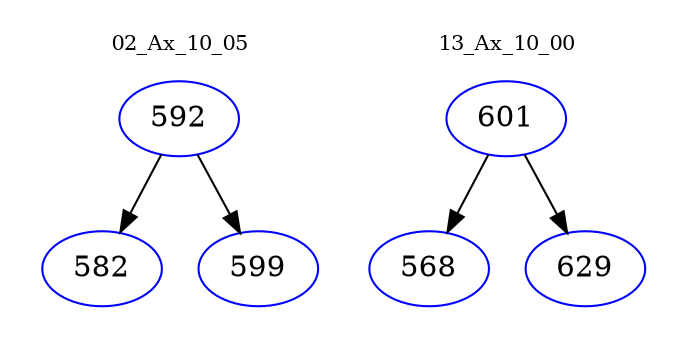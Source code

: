 digraph{
subgraph cluster_0 {
color = white
label = "02_Ax_10_05";
fontsize=10;
T0_592 [label="592", color="blue"]
T0_592 -> T0_582 [color="black"]
T0_582 [label="582", color="blue"]
T0_592 -> T0_599 [color="black"]
T0_599 [label="599", color="blue"]
}
subgraph cluster_1 {
color = white
label = "13_Ax_10_00";
fontsize=10;
T1_601 [label="601", color="blue"]
T1_601 -> T1_568 [color="black"]
T1_568 [label="568", color="blue"]
T1_601 -> T1_629 [color="black"]
T1_629 [label="629", color="blue"]
}
}
